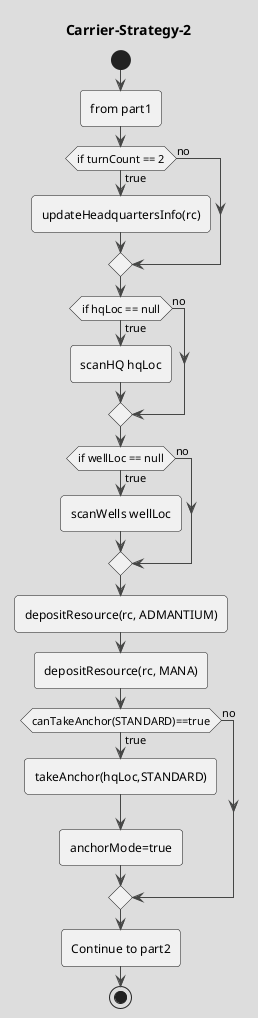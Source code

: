 @startuml Carrier-Strategy-2
!theme toy 
title Carrier-Strategy-2
start

:from part1; 

if (if turnCount == 2) then (true) 
:updateHeadquartersInfo(rc); 
else (no)
endif
if (if hqLoc == null) then (true) 
:scanHQ hqLoc; 
else (no)
endif
if (if wellLoc == null) then (true) 
:scanWells wellLoc; 
else (no)
endif

:depositResource(rc, ADMANTIUM); 

:depositResource(rc, MANA); 

if (canTakeAnchor(STANDARD)==true) then (true) 
:takeAnchor(hqLoc,STANDARD); 
:anchorMode=true;
else (no)
endif

' if (if canCreateLauncher) then (true) 
' :buildRobot(LAUNCHER); 
' else (no)
' endif
' if (if canCreateBooster) then (true) 
' :buildRobot(BOOSTER); 
' else (no)
' endif
' if (if canCreateDestabilizer) then (true) 
' :buildRobot(DESTABILIZER); 
' else (no)
' endif

:Continue to part2; 
stop
@enduml

'       if "canCreateCarrier" then
'         -left->[true] "createRobot(CARRIER)"
'       else
'         if "canCreateLauncher" then
'           -left->[true] "createRobot(LAUNCHER)"
'         else
'           if "canCreateBooster" then
'             -left->[true] "createRobot(BOOSTER)"
'           else
'             if "canCreateDestabilizer" then
'               -left->[true] "createRobot(DESTABILIZER)"
'             else
'               -->[true] "yield (end turn)"
'             endif
'           endif
'         endif
'       endif
'     endif
'   endif
' endif

' :new page;
' if (Page.onSecurityCheck) then (true)
'   :Page.onInit();
'   if (isForward?) then (no)
'     :Process controls;
'     if (continue processing?) then (no)
'       stop
'     endif

'     if (isPost?) then (yes)
'       :Page.onPost();
'     else (no)
'       :Page.onGet();
'     endif
'     :Page.onRender();
'   endif
' else (false)
' endif

' if (do redirect?) then (yes)
'   :redirect process;
' else
'   if (do forward?) then (yes)
'     :Forward request;
'   else (no)
'     :Render page template;
'   endif
' endif

' stop
' @enduml

' goto lab

' --> "placeholder"

' if "turnCount == 1" then
'   -->[true] "addHeadquarters" as a1
' else
'   if "turnCount == 2" then
'     -->[true] "updateHeadquarters" as a3
'   else
'     if "canBuildAnchor" then
'       -left->[true] "buildAnchor(STANDARD)"
'     else
'       ' while ("numFleetAmplifiersBuilt != 2")
'           ' while ("canCreateAmplifier") 
'             ' :Build Amplifier;            
'           ' endwhile  
'       ' endwhile  
'       ' detach
'       if "canCreateCarrier" then
'         -left->[true] "createRobot(CARRIER)"
'       else
'         if "canCreateLauncher" then
'           -left->[true] "createRobot(LAUNCHER)"
'         else
'           if "canCreateBooster" then
'             -left->[true] "createRobot(BOOSTER)"
'           else
'             if "canCreateDestabilizer" then
'               -left->[true] "createRobot(DESTABILIZER)"
'             else
'               -->[true] "yield (end turn)"
'             endif
'           endif
'         endif
'       endif
'     endif
'   endif
' endif

' :HQ & every robot is called every turn;
' if (if turnCount == 1) then (true) 
' :addHeadquarters; 
' else (no)
' endif
' if (if turnCount == 2) then (true) 
' :updateHeadquarters; 
' else (no)
' endif
' if (if canBuildAnchor) then (true) 
' :buildAnchor(STANDARD); 
' else (no)
' endif
' while ("if numFleetAmplifiersBuilt != 2")
'     while ("if canCreateAmplifier") 
'       :Build Amplifier;            
'     endwhile  
' endwhile  
